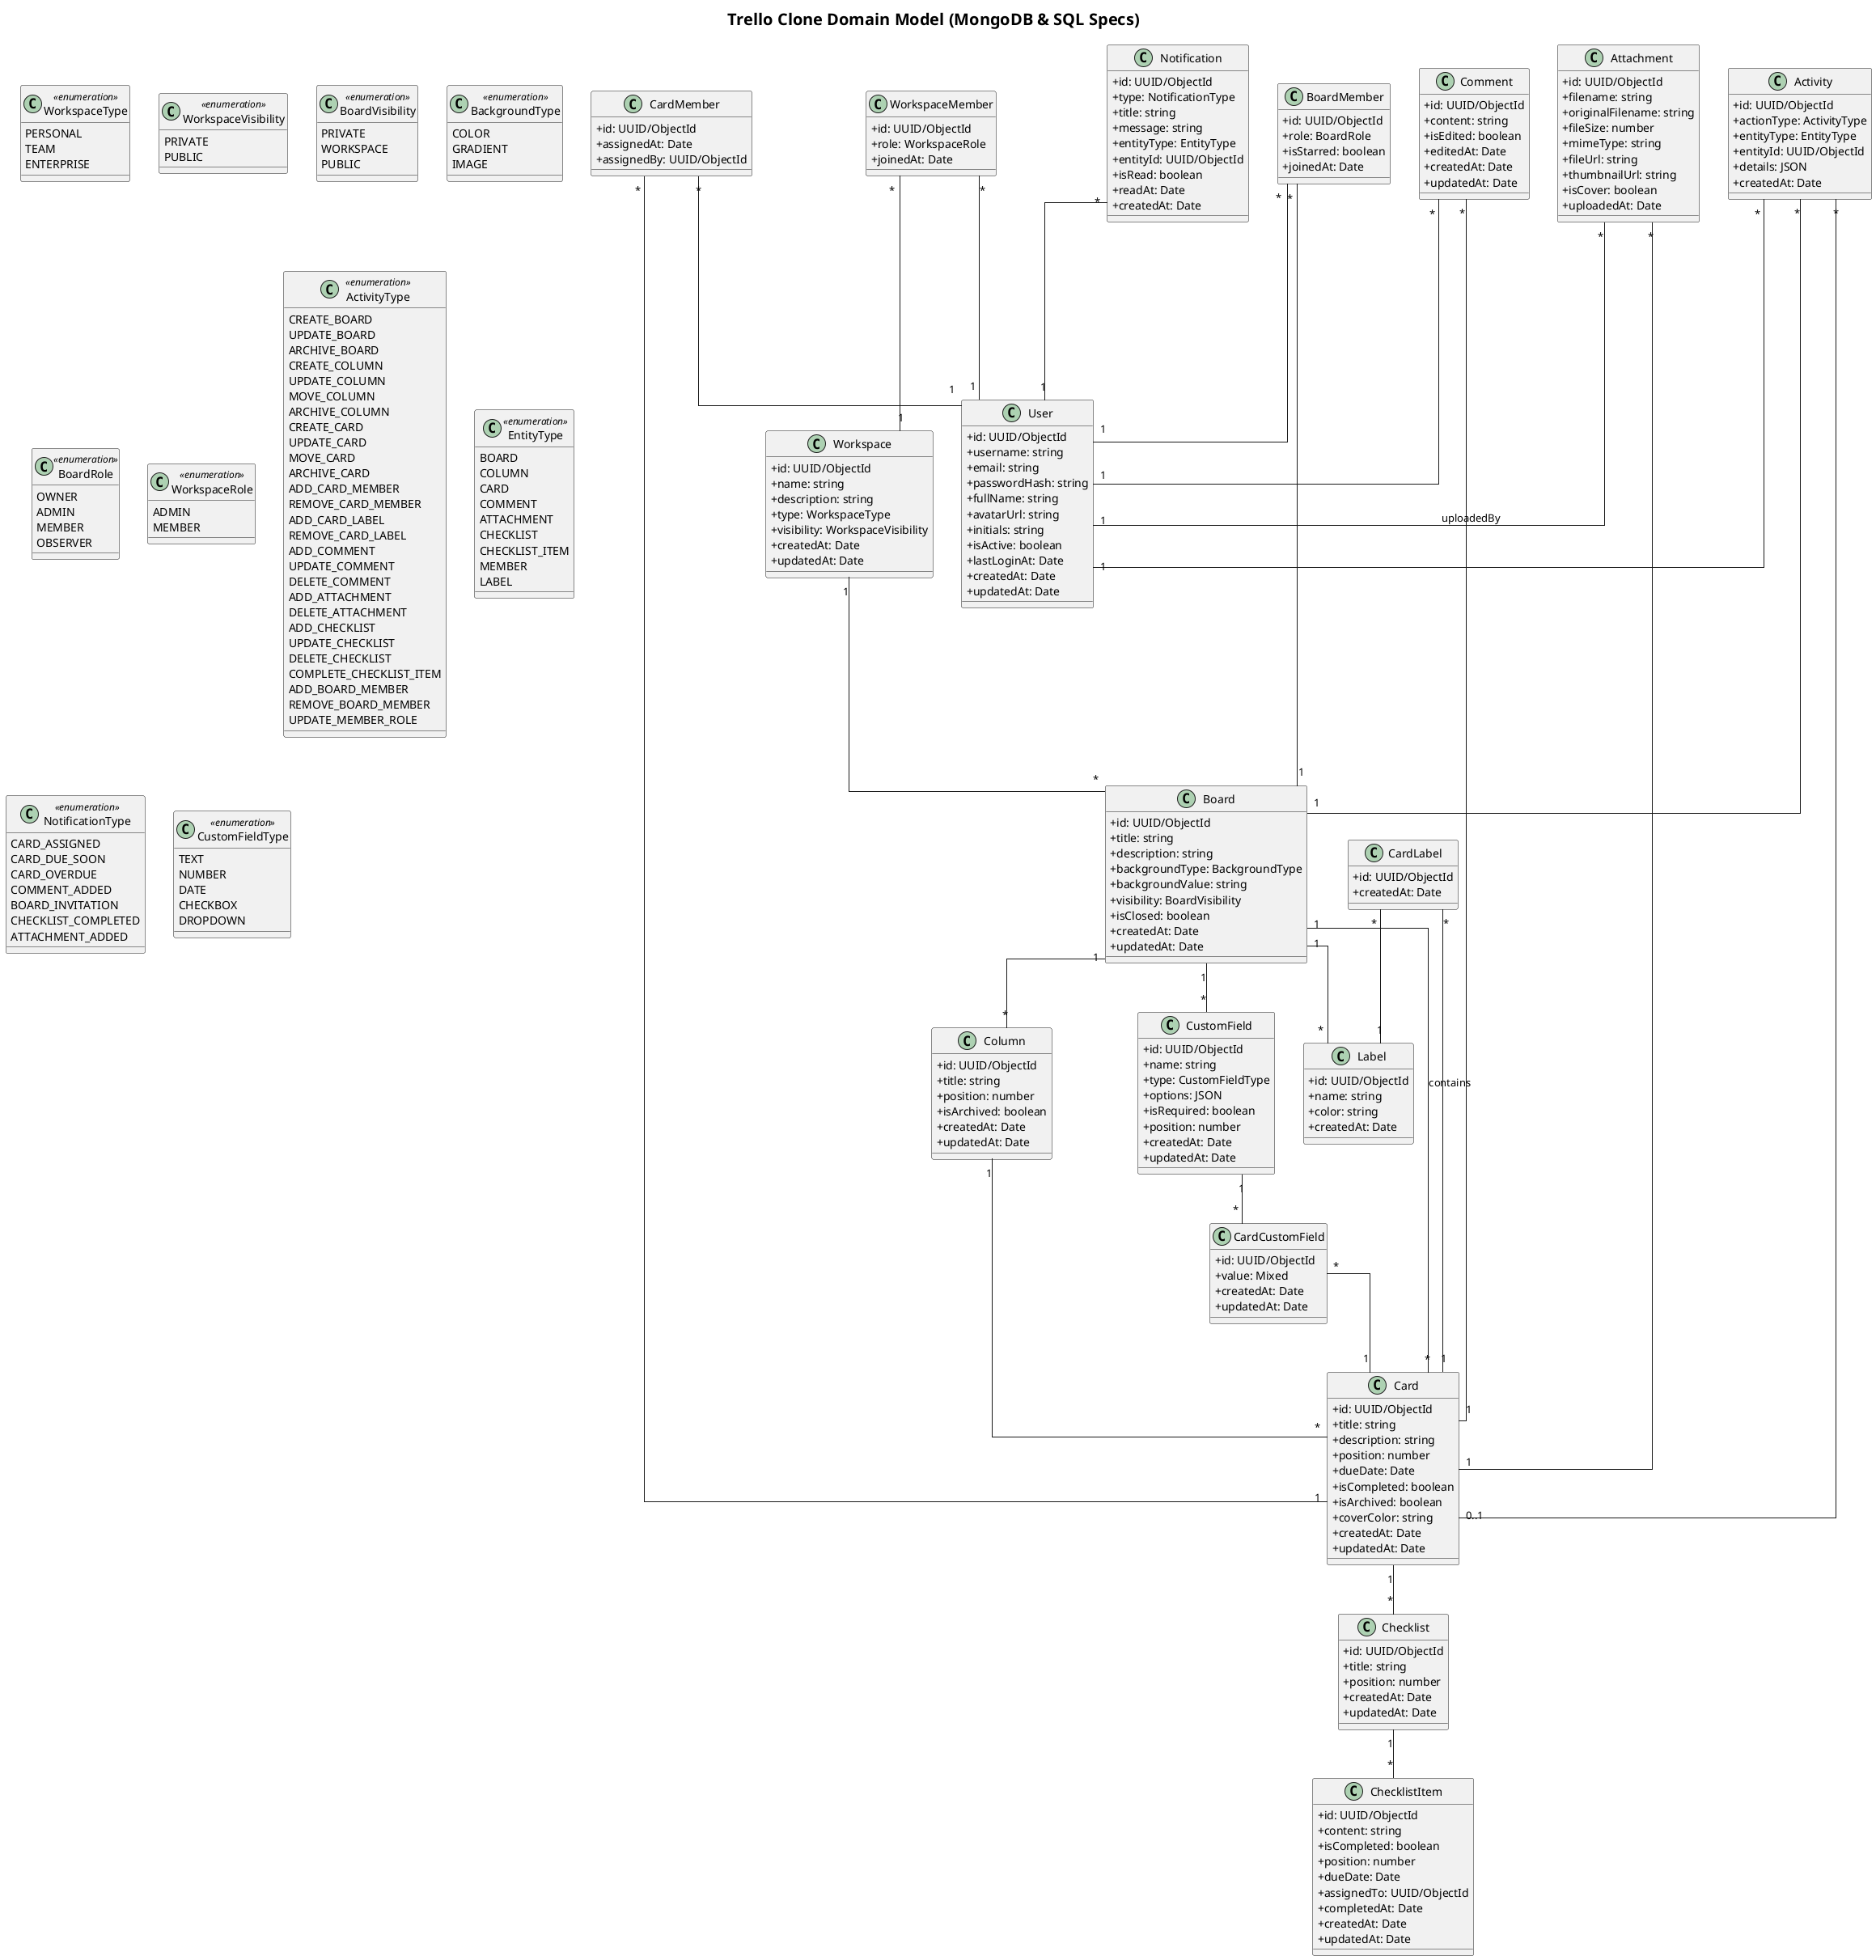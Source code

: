@startuml TrelloDomain
skinparam titleFontSize 20
skinparam classAttributeIconSize 0
skinparam backgroundColor #FFFFFF
skinparam linetype ortho

title Trello Clone Domain Model (MongoDB & SQL Specs)

' Core entities
together {
  class User {
    +id: UUID/ObjectId
    +username: string
    +email: string
    +passwordHash: string
    +fullName: string
    +avatarUrl: string
    +initials: string
    +isActive: boolean
    +lastLoginAt: Date
    +createdAt: Date
    +updatedAt: Date
  }

  class Workspace {
    +id: UUID/ObjectId
    +name: string
    +description: string
    +type: WorkspaceType
    +visibility: WorkspaceVisibility
    +createdAt: Date
    +updatedAt: Date
  }

  class WorkspaceMember {
    +id: UUID/ObjectId
    +role: WorkspaceRole
    +joinedAt: Date
  }
}

WorkspaceMember "*" -- "1" Workspace
WorkspaceMember "*" -- "1" User
Workspace "1" -- "*" Board

class Board {
  +id: UUID/ObjectId
  +title: string
  +description: string
  +backgroundType: BackgroundType
  +backgroundValue: string
  +visibility: BoardVisibility
  +isClosed: boolean
  +createdAt: Date
  +updatedAt: Date
}

class BoardMember {
  +id: UUID/ObjectId
  +role: BoardRole
  +isStarred: boolean
  +joinedAt: Date
}

BoardMember "*" -- "1" Board
BoardMember "*" -- "1" User

class Column {
  +id: UUID/ObjectId
  +title: string
  +position: number
  +isArchived: boolean
  +createdAt: Date
  +updatedAt: Date
}

Board "1" -- "*" Column

class Card {
  +id: UUID/ObjectId
  +title: string
  +description: string
  +position: number
  +dueDate: Date
  +isCompleted: boolean
  +isArchived: boolean
  +coverColor: string
  +createdAt: Date
  +updatedAt: Date
}

Column "1" -- "*" Card
Board "1" -- "*" Card : contains

class CardMember {
  +id: UUID/ObjectId
  +assignedAt: Date
  +assignedBy: UUID/ObjectId
}

CardMember "*" -- "1" Card
CardMember "*" -- "1" User

class Label {
  +id: UUID/ObjectId
  +name: string
  +color: string
  +createdAt: Date
}

Board "1" -- "*" Label

class CardLabel {
  +id: UUID/ObjectId
  +createdAt: Date
}

CardLabel "*" -- "1" Card
CardLabel "*" -- "1" Label

class Checklist {
  +id: UUID/ObjectId
  +title: string
  +position: number
  +createdAt: Date
  +updatedAt: Date
}

class ChecklistItem {
  +id: UUID/ObjectId
  +content: string
  +isCompleted: boolean
  +position: number
  +dueDate: Date
  +assignedTo: UUID/ObjectId
  +completedAt: Date
  +createdAt: Date
  +updatedAt: Date
}

Card "1" -- "*" Checklist
Checklist "1" -- "*" ChecklistItem

class Comment {
  +id: UUID/ObjectId
  +content: string
  +isEdited: boolean
  +editedAt: Date
  +createdAt: Date
  +updatedAt: Date
}

Comment "*" -- "1" Card
Comment "*" -- "1" User

class Attachment {
  +id: UUID/ObjectId
  +filename: string
  +originalFilename: string
  +fileSize: number
  +mimeType: string
  +fileUrl: string
  +thumbnailUrl: string
  +isCover: boolean
  +uploadedAt: Date
}

Attachment "*" -- "1" Card
Attachment "*" -- "1" User : uploadedBy

class Activity {
  +id: UUID/ObjectId
  +actionType: ActivityType
  +entityType: EntityType
  +entityId: UUID/ObjectId
  +details: JSON
  +createdAt: Date
}

Activity "*" -- "1" Board
Activity "*" -- "0..1" Card
Activity "*" -- "1" User

class Notification {
  +id: UUID/ObjectId
  +type: NotificationType
  +title: string
  +message: string
  +entityType: EntityType
  +entityId: UUID/ObjectId
  +isRead: boolean
  +readAt: Date
  +createdAt: Date
}

Notification "*" -- "1" User

class CustomField {
  +id: UUID/ObjectId
  +name: string
  +type: CustomFieldType
  +options: JSON
  +isRequired: boolean
  +position: number
  +createdAt: Date
  +updatedAt: Date
}

class CardCustomField {
  +id: UUID/ObjectId
  +value: Mixed
  +createdAt: Date
  +updatedAt: Date
}

Board "1" -- "*" CustomField
CustomField "1" -- "*" CardCustomField
CardCustomField "*" -- "1" Card

' Enumerations
class WorkspaceType <<enumeration>> {
  PERSONAL
  TEAM
  ENTERPRISE
}
class WorkspaceVisibility <<enumeration>> {
  PRIVATE
  PUBLIC
}
class BoardVisibility <<enumeration>> {
  PRIVATE
  WORKSPACE
  PUBLIC
}
class BackgroundType <<enumeration>> {
  COLOR
  GRADIENT
  IMAGE
}
class BoardRole <<enumeration>> {
  OWNER
  ADMIN
  MEMBER
  OBSERVER
}
class WorkspaceRole <<enumeration>> {
  ADMIN
  MEMBER
}
class ActivityType <<enumeration>> {
  CREATE_BOARD
  UPDATE_BOARD
  ARCHIVE_BOARD
  CREATE_COLUMN
  UPDATE_COLUMN
  MOVE_COLUMN
  ARCHIVE_COLUMN
  CREATE_CARD
  UPDATE_CARD
  MOVE_CARD
  ARCHIVE_CARD
  ADD_CARD_MEMBER
  REMOVE_CARD_MEMBER
  ADD_CARD_LABEL
  REMOVE_CARD_LABEL
  ADD_COMMENT
  UPDATE_COMMENT
  DELETE_COMMENT
  ADD_ATTACHMENT
  DELETE_ATTACHMENT
  ADD_CHECKLIST
  UPDATE_CHECKLIST
  DELETE_CHECKLIST
  COMPLETE_CHECKLIST_ITEM
  ADD_BOARD_MEMBER
  REMOVE_BOARD_MEMBER
  UPDATE_MEMBER_ROLE
}
class EntityType <<enumeration>> {
  BOARD
  COLUMN
  CARD
  COMMENT
  ATTACHMENT
  CHECKLIST
  CHECKLIST_ITEM
  MEMBER
  LABEL
}
class NotificationType <<enumeration>> {
  CARD_ASSIGNED
  CARD_DUE_SOON
  CARD_OVERDUE
  COMMENT_ADDED
  BOARD_INVITATION
  CHECKLIST_COMPLETED
  ATTACHMENT_ADDED
}
class CustomFieldType <<enumeration>> {
  TEXT
  NUMBER
  DATE
  CHECKBOX
  DROPDOWN
}

@enduml
